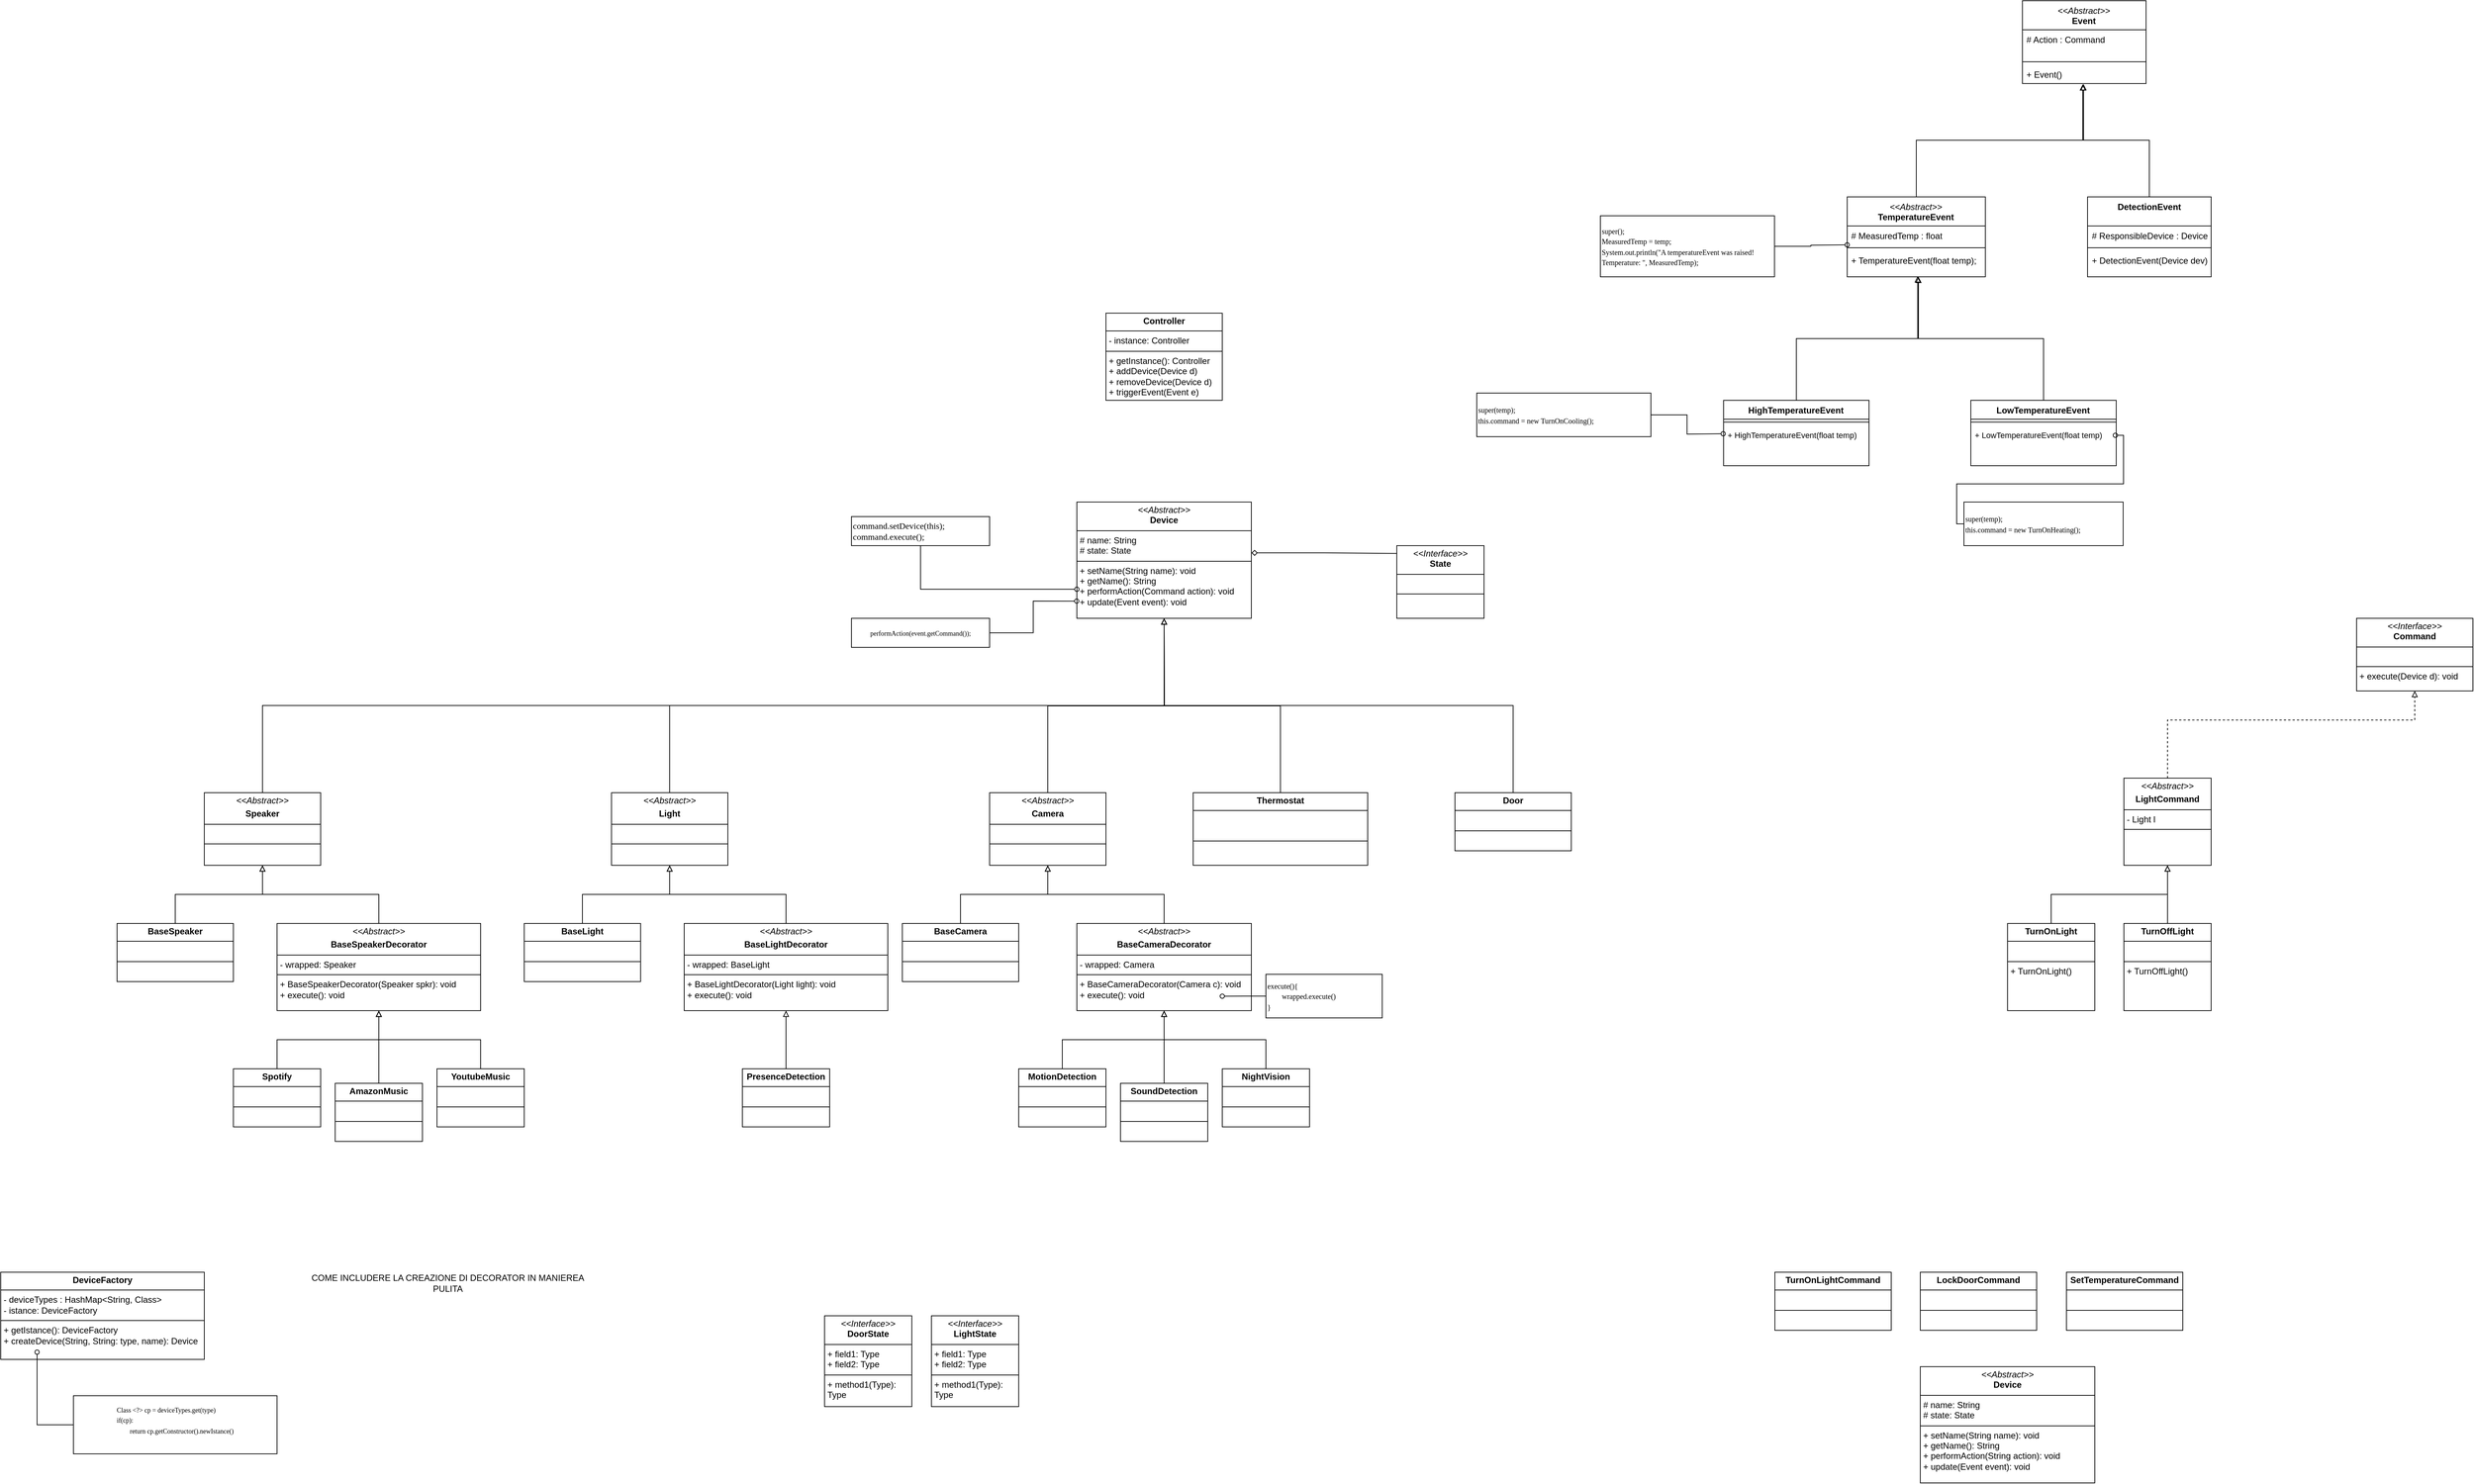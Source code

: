 <mxfile>
    <diagram id="C5RBs43oDa-KdzZeNtuy" name="Page-1">
        <mxGraphModel dx="4426" dy="3061" grid="1" gridSize="10" guides="1" tooltips="1" connect="1" arrows="1" fold="1" page="1" pageScale="1" pageWidth="827" pageHeight="1169" math="0" shadow="0">
            <root>
                <mxCell id="WIyWlLk6GJQsqaUBKTNV-0"/>
                <mxCell id="WIyWlLk6GJQsqaUBKTNV-1" parent="WIyWlLk6GJQsqaUBKTNV-0"/>
                <mxCell id="fhGkuyqT0YkvAs1158Bn-52" style="edgeStyle=orthogonalEdgeStyle;rounded=0;orthogonalLoop=1;jettySize=auto;html=1;exitX=1.001;exitY=0.437;exitDx=0;exitDy=0;exitPerimeter=0;startArrow=diamond;startFill=0;endArrow=none;entryX=0.005;entryY=0.107;entryDx=0;entryDy=0;entryPerimeter=0;" parent="WIyWlLk6GJQsqaUBKTNV-1" source="fhGkuyqT0YkvAs1158Bn-12" target="fhGkuyqT0YkvAs1158Bn-53" edge="1">
                    <mxGeometry relative="1" as="geometry">
                        <mxPoint x="400.842" y="210" as="targetPoint"/>
                        <mxPoint x="200.0" y="210" as="sourcePoint"/>
                    </mxGeometry>
                </mxCell>
                <mxCell id="fhGkuyqT0YkvAs1158Bn-12" value="&lt;p style=&quot;margin:0px;margin-top:4px;text-align:center;&quot;&gt;&lt;i&gt;&amp;lt;&amp;lt;Abstract&amp;gt;&amp;gt;&lt;/i&gt;&lt;br&gt;&lt;b&gt;Device&lt;/b&gt;&lt;/p&gt;&lt;hr size=&quot;1&quot; style=&quot;border-style:solid;&quot;&gt;&lt;p style=&quot;margin:0px;margin-left:4px;&quot;&gt;# name: String&lt;br&gt;&lt;/p&gt;&lt;p style=&quot;margin:0px;margin-left:4px;&quot;&gt;# state: State&lt;/p&gt;&lt;hr size=&quot;1&quot; style=&quot;border-style:solid;&quot;&gt;&lt;p style=&quot;margin:0px;margin-left:4px;&quot;&gt;+ setName(String name): void&lt;/p&gt;&lt;p style=&quot;margin: 0px 0px 0px 4px;&quot;&gt;+ getName(): String&lt;/p&gt;&lt;p style=&quot;margin: 0px 0px 0px 4px;&quot;&gt;+ performAction(Command action): void&lt;/p&gt;&lt;p style=&quot;margin: 0px 0px 0px 4px;&quot;&gt;+ update(Event event): void&amp;nbsp;&lt;/p&gt;&lt;p style=&quot;margin: 0px 0px 0px 4px;&quot;&gt;&lt;br&gt;&lt;/p&gt;" style="verticalAlign=top;align=left;overflow=fill;html=1;whiteSpace=wrap;" parent="WIyWlLk6GJQsqaUBKTNV-1" vertex="1">
                    <mxGeometry x="-40" y="140" width="240" height="160" as="geometry"/>
                </mxCell>
                <mxCell id="fhGkuyqT0YkvAs1158Bn-38" style="edgeStyle=orthogonalEdgeStyle;rounded=0;orthogonalLoop=1;jettySize=auto;html=1;entryX=0.5;entryY=1;entryDx=0;entryDy=0;endArrow=block;endFill=0;exitX=0.5;exitY=0;exitDx=0;exitDy=0;" parent="WIyWlLk6GJQsqaUBKTNV-1" source="7esybGnnyAfgiOwxlot7-30" target="fhGkuyqT0YkvAs1158Bn-12" edge="1">
                    <mxGeometry relative="1" as="geometry">
                        <mxPoint x="-550" y="510" as="sourcePoint"/>
                    </mxGeometry>
                </mxCell>
                <mxCell id="fhGkuyqT0YkvAs1158Bn-39" style="edgeStyle=orthogonalEdgeStyle;rounded=0;orthogonalLoop=1;jettySize=auto;html=1;exitX=0.5;exitY=0;exitDx=0;exitDy=0;endArrow=block;endFill=0;" parent="WIyWlLk6GJQsqaUBKTNV-1" source="fhGkuyqT0YkvAs1158Bn-35" edge="1">
                    <mxGeometry relative="1" as="geometry">
                        <mxPoint x="80" y="300" as="targetPoint"/>
                    </mxGeometry>
                </mxCell>
                <mxCell id="fhGkuyqT0YkvAs1158Bn-35" value="&lt;p style=&quot;margin:0px;margin-top:4px;text-align:center;&quot;&gt;&lt;i&gt;&amp;lt;&amp;lt;Abstract&amp;gt;&amp;gt;&lt;/i&gt;&lt;b&gt;&lt;/b&gt;&lt;/p&gt;&lt;p style=&quot;margin:0px;margin-top:4px;text-align:center;&quot;&gt;&lt;b&gt;Camera&lt;/b&gt;&lt;/p&gt;&lt;hr size=&quot;1&quot; style=&quot;border-style:solid;&quot;&gt;&lt;p style=&quot;margin:0px;margin-left:4px;&quot;&gt;&lt;br&gt;&lt;/p&gt;&lt;hr size=&quot;1&quot; style=&quot;border-style:solid;&quot;&gt;&lt;p style=&quot;margin:0px;margin-left:4px;&quot;&gt;&lt;br&gt;&lt;/p&gt;" style="verticalAlign=top;align=left;overflow=fill;html=1;whiteSpace=wrap;" parent="WIyWlLk6GJQsqaUBKTNV-1" vertex="1">
                    <mxGeometry x="-160" y="540" width="160" height="100" as="geometry"/>
                </mxCell>
                <mxCell id="fhGkuyqT0YkvAs1158Bn-41" style="edgeStyle=orthogonalEdgeStyle;rounded=0;orthogonalLoop=1;jettySize=auto;html=1;exitX=0.5;exitY=0;exitDx=0;exitDy=0;endArrow=block;endFill=0;" parent="WIyWlLk6GJQsqaUBKTNV-1" source="fhGkuyqT0YkvAs1158Bn-36" edge="1">
                    <mxGeometry relative="1" as="geometry">
                        <mxPoint x="80" y="300" as="targetPoint"/>
                    </mxGeometry>
                </mxCell>
                <mxCell id="fhGkuyqT0YkvAs1158Bn-36" value="&lt;p style=&quot;margin:0px;margin-top:4px;text-align:center;&quot;&gt;&lt;b&gt;Thermostat&lt;/b&gt;&lt;/p&gt;&lt;hr size=&quot;1&quot; style=&quot;border-style:solid;&quot;&gt;&lt;p style=&quot;margin:0px;margin-left:4px;&quot;&gt;&lt;br&gt;&lt;/p&gt;&lt;p style=&quot;margin:0px;margin-left:4px;&quot;&gt;&lt;br&gt;&lt;/p&gt;&lt;hr size=&quot;1&quot; style=&quot;border-style:solid;&quot;&gt;&lt;p style=&quot;margin:0px;margin-left:4px;&quot;&gt;&lt;br&gt;&lt;/p&gt;" style="verticalAlign=top;align=left;overflow=fill;html=1;whiteSpace=wrap;" parent="WIyWlLk6GJQsqaUBKTNV-1" vertex="1">
                    <mxGeometry x="120" y="540" width="240" height="100" as="geometry"/>
                </mxCell>
                <mxCell id="fhGkuyqT0YkvAs1158Bn-42" style="edgeStyle=orthogonalEdgeStyle;rounded=0;orthogonalLoop=1;jettySize=auto;html=1;exitX=0.5;exitY=0;exitDx=0;exitDy=0;entryX=0.5;entryY=1;entryDx=0;entryDy=0;endArrow=block;endFill=0;" parent="WIyWlLk6GJQsqaUBKTNV-1" source="fhGkuyqT0YkvAs1158Bn-37" target="fhGkuyqT0YkvAs1158Bn-12" edge="1">
                    <mxGeometry relative="1" as="geometry"/>
                </mxCell>
                <mxCell id="fhGkuyqT0YkvAs1158Bn-37" value="&lt;p style=&quot;margin:0px;margin-top:4px;text-align:center;&quot;&gt;&lt;b&gt;Door&lt;/b&gt;&lt;/p&gt;&lt;hr size=&quot;1&quot; style=&quot;border-style:solid;&quot;&gt;&lt;p style=&quot;margin:0px;margin-left:4px;&quot;&gt;&lt;br&gt;&lt;/p&gt;&lt;hr size=&quot;1&quot; style=&quot;border-style:solid;&quot;&gt;&lt;p style=&quot;margin:0px;margin-left:4px;&quot;&gt;&lt;br&gt;&lt;/p&gt;" style="verticalAlign=top;align=left;overflow=fill;html=1;whiteSpace=wrap;" parent="WIyWlLk6GJQsqaUBKTNV-1" vertex="1">
                    <mxGeometry x="480" y="540" width="160" height="80" as="geometry"/>
                </mxCell>
                <mxCell id="fhGkuyqT0YkvAs1158Bn-49" value="&lt;p style=&quot;margin:0px;margin-top:4px;text-align:center;&quot;&gt;&lt;i&gt;&amp;lt;&amp;lt;Interface&amp;gt;&amp;gt;&lt;/i&gt;&lt;br&gt;&lt;b&gt;LightState&lt;/b&gt;&lt;/p&gt;&lt;hr size=&quot;1&quot; style=&quot;border-style:solid;&quot;&gt;&lt;p style=&quot;margin:0px;margin-left:4px;&quot;&gt;+ field1: Type&lt;br&gt;+ field2: Type&lt;/p&gt;&lt;hr size=&quot;1&quot; style=&quot;border-style:solid;&quot;&gt;&lt;p style=&quot;margin:0px;margin-left:4px;&quot;&gt;+ method1(Type): Type&lt;br&gt;&lt;/p&gt;" style="verticalAlign=top;align=left;overflow=fill;html=1;whiteSpace=wrap;" parent="WIyWlLk6GJQsqaUBKTNV-1" vertex="1">
                    <mxGeometry x="-240" y="1260" width="120" height="125" as="geometry"/>
                </mxCell>
                <mxCell id="fhGkuyqT0YkvAs1158Bn-50" value="&lt;p style=&quot;margin:0px;margin-top:4px;text-align:center;&quot;&gt;&lt;i&gt;&amp;lt;&amp;lt;Interface&amp;gt;&amp;gt;&lt;/i&gt;&lt;br&gt;&lt;b&gt;DoorState&lt;/b&gt;&lt;/p&gt;&lt;hr size=&quot;1&quot; style=&quot;border-style:solid;&quot;&gt;&lt;p style=&quot;margin:0px;margin-left:4px;&quot;&gt;+ field1: Type&lt;br&gt;+ field2: Type&lt;/p&gt;&lt;hr size=&quot;1&quot; style=&quot;border-style:solid;&quot;&gt;&lt;p style=&quot;margin:0px;margin-left:4px;&quot;&gt;+ method1(Type): Type&lt;br&gt;&lt;/p&gt;" style="verticalAlign=top;align=left;overflow=fill;html=1;whiteSpace=wrap;" parent="WIyWlLk6GJQsqaUBKTNV-1" vertex="1">
                    <mxGeometry x="-387" y="1260" width="120" height="125" as="geometry"/>
                </mxCell>
                <mxCell id="fhGkuyqT0YkvAs1158Bn-51" value="&lt;p style=&quot;margin:0px;margin-top:4px;text-align:center;&quot;&gt;&lt;b&gt;DeviceFactory&lt;/b&gt;&lt;/p&gt;&lt;hr size=&quot;1&quot; style=&quot;border-style:solid;&quot;&gt;&lt;p style=&quot;margin:0px;margin-left:4px;&quot;&gt;- deviceTypes : HashMap&amp;lt;String, Class&amp;gt;&lt;br&gt;&lt;/p&gt;&lt;p style=&quot;margin:0px;margin-left:4px;&quot;&gt;- istance: DeviceFactory&lt;/p&gt;&lt;hr size=&quot;1&quot; style=&quot;border-style:solid;&quot;&gt;&lt;p style=&quot;margin:0px;margin-left:4px;&quot;&gt;&lt;span style=&quot;background-color: transparent; color: light-dark(rgb(0, 0, 0), rgb(255, 255, 255));&quot;&gt;+ getIstance(): DeviceFactory&lt;/span&gt;&lt;/p&gt;&lt;p style=&quot;margin:0px;margin-left:4px;&quot;&gt;&lt;span style=&quot;background-color: transparent; color: light-dark(rgb(0, 0, 0), rgb(255, 255, 255));&quot;&gt;+ createDevice(String, String: type, name): Device&lt;/span&gt;&lt;/p&gt;" style="verticalAlign=top;align=left;overflow=fill;html=1;whiteSpace=wrap;" parent="WIyWlLk6GJQsqaUBKTNV-1" vertex="1">
                    <mxGeometry x="-1520" y="1200" width="280" height="120" as="geometry"/>
                </mxCell>
                <mxCell id="fhGkuyqT0YkvAs1158Bn-53" value="&lt;p style=&quot;margin:0px;margin-top:4px;text-align:center;&quot;&gt;&lt;i&gt;&amp;lt;&amp;lt;Interface&amp;gt;&amp;gt;&lt;/i&gt;&lt;br&gt;&lt;b&gt;State&lt;/b&gt;&lt;/p&gt;&lt;hr size=&quot;1&quot; style=&quot;border-style:solid;&quot;&gt;&lt;p style=&quot;margin:0px;margin-left:4px;&quot;&gt;&amp;nbsp;&lt;/p&gt;&lt;hr size=&quot;1&quot; style=&quot;border-style:solid;&quot;&gt;&lt;p style=&quot;margin:0px;margin-left:4px;&quot;&gt;&amp;nbsp;&lt;/p&gt;" style="verticalAlign=top;align=left;overflow=fill;html=1;whiteSpace=wrap;" parent="WIyWlLk6GJQsqaUBKTNV-1" vertex="1">
                    <mxGeometry x="400" y="200" width="120" height="100" as="geometry"/>
                </mxCell>
                <mxCell id="fhGkuyqT0YkvAs1158Bn-66" style="edgeStyle=orthogonalEdgeStyle;rounded=0;orthogonalLoop=1;jettySize=auto;html=1;exitX=0;exitY=0.25;exitDx=0;exitDy=0;endArrow=oval;endFill=0;" parent="WIyWlLk6GJQsqaUBKTNV-1" source="fhGkuyqT0YkvAs1158Bn-64" edge="1">
                    <mxGeometry relative="1" as="geometry">
                        <mxPoint x="-1470" y="1310" as="targetPoint"/>
                        <Array as="points">
                            <mxPoint x="-1390" y="1410"/>
                            <mxPoint x="-1470" y="1410"/>
                        </Array>
                    </mxGeometry>
                </mxCell>
                <mxCell id="fhGkuyqT0YkvAs1158Bn-64" value="&lt;div style=&quot;text-align: left;&quot;&gt;&lt;span style=&quot;background-color: transparent; color: light-dark(rgb(0, 0, 0), rgb(255, 255, 255));&quot;&gt;&lt;font style=&quot;font-size: 9px;&quot; face=&quot;Lucida Console&quot;&gt;Class &amp;lt;?&amp;gt; cp = deviceTypes.get(type)&lt;/font&gt;&lt;/span&gt;&lt;/div&gt;&lt;div style=&quot;text-align: left;&quot;&gt;&lt;font style=&quot;font-size: 9px;&quot; face=&quot;Lucida Console&quot;&gt;if(cp):&lt;/font&gt;&lt;/div&gt;&lt;div style=&quot;text-align: left;&quot;&gt;&lt;font style=&quot;font-size: 9px;&quot; face=&quot;Lucida Console&quot;&gt;&lt;span style=&quot;white-space: pre;&quot;&gt;&#x9;&lt;/span&gt;return cp.getConstructor().newIstance()&lt;br&gt;&lt;/font&gt;&lt;/div&gt;&lt;div style=&quot;text-align: left;&quot;&gt;&lt;span style=&quot;white-space: pre;&quot;&gt;&lt;font style=&quot;font-size: 9px;&quot; face=&quot;Lucida Console&quot;&gt;&#x9;&lt;/font&gt;&lt;/span&gt;&lt;br&gt;&lt;/div&gt;" style="html=1;whiteSpace=wrap;" parent="WIyWlLk6GJQsqaUBKTNV-1" vertex="1">
                    <mxGeometry x="-1420" y="1370" width="280" height="80" as="geometry"/>
                </mxCell>
                <mxCell id="Q0j4ln74QYh1Jb9x4zF9-0" value="&lt;p style=&quot;margin:0px;margin-top:4px;text-align:center;&quot;&gt;&lt;i&gt;&amp;lt;&amp;lt;Interface&amp;gt;&amp;gt;&lt;/i&gt;&lt;br&gt;&lt;b&gt;Command&lt;/b&gt;&lt;/p&gt;&lt;hr size=&quot;1&quot; style=&quot;border-style:solid;&quot;&gt;&lt;p style=&quot;margin:0px;margin-left:4px;&quot;&gt;&amp;nbsp;&lt;br&gt;&lt;/p&gt;&lt;hr size=&quot;1&quot; style=&quot;border-style:solid;&quot;&gt;&lt;p style=&quot;margin:0px;margin-left:4px;&quot;&gt;+ execute(Device d): void&lt;br&gt;&lt;/p&gt;" style="verticalAlign=top;align=left;overflow=fill;html=1;whiteSpace=wrap;" parent="WIyWlLk6GJQsqaUBKTNV-1" vertex="1">
                    <mxGeometry x="1720" y="300" width="160" height="100" as="geometry"/>
                </mxCell>
                <mxCell id="Q0j4ln74QYh1Jb9x4zF9-1" value="&lt;p style=&quot;margin:0px;margin-top:4px;text-align:center;&quot;&gt;&lt;b&gt;TurnOnLightCommand&lt;/b&gt;&lt;/p&gt;&lt;hr size=&quot;1&quot; style=&quot;border-style:solid;&quot;&gt;&lt;p style=&quot;margin:0px;margin-left:4px;&quot;&gt;&amp;nbsp;&lt;br&gt;&lt;/p&gt;&lt;hr size=&quot;1&quot; style=&quot;border-style:solid;&quot;&gt;&lt;p style=&quot;margin:0px;margin-left:4px;&quot;&gt;&lt;br&gt;&lt;/p&gt;" style="verticalAlign=top;align=left;overflow=fill;html=1;whiteSpace=wrap;" parent="WIyWlLk6GJQsqaUBKTNV-1" vertex="1">
                    <mxGeometry x="920" y="1200" width="160" height="80" as="geometry"/>
                </mxCell>
                <mxCell id="Q0j4ln74QYh1Jb9x4zF9-2" value="&lt;p style=&quot;margin:0px;margin-top:4px;text-align:center;&quot;&gt;&lt;b&gt;LockDoorCommand&lt;/b&gt;&lt;/p&gt;&lt;hr size=&quot;1&quot; style=&quot;border-style:solid;&quot;&gt;&lt;p style=&quot;margin:0px;margin-left:4px;&quot;&gt;&amp;nbsp;&lt;br&gt;&lt;/p&gt;&lt;hr size=&quot;1&quot; style=&quot;border-style:solid;&quot;&gt;&lt;p style=&quot;margin:0px;margin-left:4px;&quot;&gt;&lt;br&gt;&lt;/p&gt;" style="verticalAlign=top;align=left;overflow=fill;html=1;whiteSpace=wrap;" parent="WIyWlLk6GJQsqaUBKTNV-1" vertex="1">
                    <mxGeometry x="1120" y="1200" width="160" height="80" as="geometry"/>
                </mxCell>
                <mxCell id="Q0j4ln74QYh1Jb9x4zF9-3" value="&lt;p style=&quot;margin:0px;margin-top:4px;text-align:center;&quot;&gt;&lt;b&gt;SetTemperatureCommand&lt;/b&gt;&lt;/p&gt;&lt;hr size=&quot;1&quot; style=&quot;border-style:solid;&quot;&gt;&lt;p style=&quot;margin:0px;margin-left:4px;&quot;&gt;&amp;nbsp;&lt;br&gt;&lt;/p&gt;&lt;hr size=&quot;1&quot; style=&quot;border-style:solid;&quot;&gt;&lt;p style=&quot;margin:0px;margin-left:4px;&quot;&gt;&lt;br&gt;&lt;/p&gt;" style="verticalAlign=top;align=left;overflow=fill;html=1;whiteSpace=wrap;" parent="WIyWlLk6GJQsqaUBKTNV-1" vertex="1">
                    <mxGeometry x="1321" y="1200" width="160" height="80" as="geometry"/>
                </mxCell>
                <mxCell id="7esybGnnyAfgiOwxlot7-0" value="&lt;p style=&quot;margin:0px;margin-top:4px;text-align:center;&quot;&gt;&lt;i&gt;&amp;lt;&amp;lt;Abstract&amp;gt;&amp;gt;&lt;/i&gt;&lt;br&gt;&lt;b&gt;Device&lt;/b&gt;&lt;/p&gt;&lt;hr size=&quot;1&quot; style=&quot;border-style:solid;&quot;&gt;&lt;p style=&quot;margin:0px;margin-left:4px;&quot;&gt;# name: String&lt;br&gt;&lt;/p&gt;&lt;p style=&quot;margin:0px;margin-left:4px;&quot;&gt;# state: State&lt;/p&gt;&lt;hr size=&quot;1&quot; style=&quot;border-style:solid;&quot;&gt;&lt;p style=&quot;margin:0px;margin-left:4px;&quot;&gt;+ setName(String name): void&lt;/p&gt;&lt;p style=&quot;margin: 0px 0px 0px 4px;&quot;&gt;+ getName(): String&lt;/p&gt;&lt;p style=&quot;margin: 0px 0px 0px 4px;&quot;&gt;+ performAction(String action): void&lt;/p&gt;&lt;p style=&quot;margin: 0px 0px 0px 4px;&quot;&gt;+ update(Event event): void&amp;nbsp;&lt;/p&gt;&lt;p style=&quot;margin: 0px 0px 0px 4px;&quot;&gt;&lt;br&gt;&lt;/p&gt;" style="verticalAlign=top;align=left;overflow=fill;html=1;whiteSpace=wrap;" parent="WIyWlLk6GJQsqaUBKTNV-1" vertex="1">
                    <mxGeometry x="1120" y="1330" width="240" height="160" as="geometry"/>
                </mxCell>
                <mxCell id="7esybGnnyAfgiOwxlot7-2" style="edgeStyle=orthogonalEdgeStyle;rounded=0;orthogonalLoop=1;jettySize=auto;html=1;entryX=0.5;entryY=1;entryDx=0;entryDy=0;endArrow=block;endFill=0;" parent="WIyWlLk6GJQsqaUBKTNV-1" source="7esybGnnyAfgiOwxlot7-1" target="fhGkuyqT0YkvAs1158Bn-35" edge="1">
                    <mxGeometry relative="1" as="geometry"/>
                </mxCell>
                <mxCell id="7esybGnnyAfgiOwxlot7-1" value="&lt;p style=&quot;margin:0px;margin-top:4px;text-align:center;&quot;&gt;&lt;b style=&quot;background-color: transparent; color: light-dark(rgb(0, 0, 0), rgb(255, 255, 255));&quot;&gt;BaseCamera&lt;/b&gt;&lt;/p&gt;&lt;hr size=&quot;1&quot; style=&quot;border-style:solid;&quot;&gt;&lt;p style=&quot;margin:0px;margin-left:4px;&quot;&gt;&lt;br&gt;&lt;/p&gt;&lt;hr size=&quot;1&quot; style=&quot;border-style:solid;&quot;&gt;&lt;p style=&quot;margin:0px;margin-left:4px;&quot;&gt;&lt;br&gt;&lt;/p&gt;" style="verticalAlign=top;align=left;overflow=fill;html=1;whiteSpace=wrap;" parent="WIyWlLk6GJQsqaUBKTNV-1" vertex="1">
                    <mxGeometry x="-280" y="720" width="160" height="80" as="geometry"/>
                </mxCell>
                <mxCell id="7esybGnnyAfgiOwxlot7-5" style="edgeStyle=orthogonalEdgeStyle;rounded=0;orthogonalLoop=1;jettySize=auto;html=1;exitX=0.5;exitY=0;exitDx=0;exitDy=0;entryX=0.5;entryY=1;entryDx=0;entryDy=0;endArrow=block;endFill=0;" parent="WIyWlLk6GJQsqaUBKTNV-1" source="7esybGnnyAfgiOwxlot7-4" target="fhGkuyqT0YkvAs1158Bn-35" edge="1">
                    <mxGeometry relative="1" as="geometry"/>
                </mxCell>
                <mxCell id="7esybGnnyAfgiOwxlot7-4" value="&lt;p style=&quot;margin: 4px 0px 0px; text-align: center;&quot;&gt;&lt;i&gt;&amp;lt;&amp;lt;Abstract&amp;gt;&amp;gt;&lt;/i&gt;&lt;b&gt;&lt;/b&gt;&lt;/p&gt;&lt;p style=&quot;margin: 4px 0px 0px; text-align: center;&quot;&gt;&lt;b&gt;BaseCameraDecorator&lt;/b&gt;&lt;/p&gt;&lt;hr size=&quot;1&quot; style=&quot;border-style:solid;&quot;&gt;&lt;p style=&quot;margin:0px;margin-left:4px;&quot;&gt;- wrapped: Camera&lt;/p&gt;&lt;hr size=&quot;1&quot; style=&quot;border-style:solid;&quot;&gt;&lt;p style=&quot;margin:0px;margin-left:4px;&quot;&gt;+ BaseCameraDecorator(Camera c): void&lt;/p&gt;&lt;p style=&quot;margin:0px;margin-left:4px;&quot;&gt;+ execute(): void&amp;nbsp;&lt;/p&gt;" style="verticalAlign=top;align=left;overflow=fill;html=1;whiteSpace=wrap;" parent="WIyWlLk6GJQsqaUBKTNV-1" vertex="1">
                    <mxGeometry x="-40" y="720" width="240" height="120" as="geometry"/>
                </mxCell>
                <mxCell id="7esybGnnyAfgiOwxlot7-8" style="edgeStyle=orthogonalEdgeStyle;rounded=0;orthogonalLoop=1;jettySize=auto;html=1;exitX=0;exitY=0.5;exitDx=0;exitDy=0;endArrow=oval;endFill=0;" parent="WIyWlLk6GJQsqaUBKTNV-1" source="7esybGnnyAfgiOwxlot7-7" edge="1">
                    <mxGeometry relative="1" as="geometry">
                        <mxPoint x="160" y="820.103" as="targetPoint"/>
                    </mxGeometry>
                </mxCell>
                <mxCell id="7esybGnnyAfgiOwxlot7-7" value="&lt;div style=&quot;&quot;&gt;&lt;font size=&quot;1&quot; face=&quot;Lucida Console&quot;&gt;execute(){&lt;/font&gt;&lt;/div&gt;&lt;div style=&quot;&quot;&gt;&lt;font size=&quot;1&quot; face=&quot;Lucida Console&quot;&gt;&lt;span style=&quot;white-space: pre;&quot;&gt;&#x9;&lt;/span&gt;wrapped.execute()&lt;br&gt;&lt;/font&gt;&lt;/div&gt;&lt;div style=&quot;&quot;&gt;&lt;font size=&quot;1&quot; face=&quot;Lucida Console&quot;&gt;}&lt;/font&gt;&lt;/div&gt;" style="html=1;whiteSpace=wrap;align=left;" parent="WIyWlLk6GJQsqaUBKTNV-1" vertex="1">
                    <mxGeometry x="220" y="790" width="160" height="60" as="geometry"/>
                </mxCell>
                <mxCell id="7esybGnnyAfgiOwxlot7-10" style="edgeStyle=orthogonalEdgeStyle;rounded=0;orthogonalLoop=1;jettySize=auto;html=1;exitX=0.5;exitY=0;exitDx=0;exitDy=0;entryX=0.5;entryY=1;entryDx=0;entryDy=0;endArrow=block;endFill=0;" parent="WIyWlLk6GJQsqaUBKTNV-1" source="7esybGnnyAfgiOwxlot7-9" target="7esybGnnyAfgiOwxlot7-4" edge="1">
                    <mxGeometry relative="1" as="geometry"/>
                </mxCell>
                <mxCell id="7esybGnnyAfgiOwxlot7-9" value="&lt;p style=&quot;margin:0px;margin-top:4px;text-align:center;&quot;&gt;&lt;b style=&quot;background-color: transparent; color: light-dark(rgb(0, 0, 0), rgb(255, 255, 255));&quot;&gt;MotionDetection&lt;/b&gt;&lt;/p&gt;&lt;hr size=&quot;1&quot; style=&quot;border-style:solid;&quot;&gt;&lt;p style=&quot;margin:0px;margin-left:4px;&quot;&gt;&lt;br&gt;&lt;/p&gt;&lt;hr size=&quot;1&quot; style=&quot;border-style:solid;&quot;&gt;&lt;p style=&quot;margin:0px;margin-left:4px;&quot;&gt;&lt;br&gt;&lt;/p&gt;" style="verticalAlign=top;align=left;overflow=fill;html=1;whiteSpace=wrap;" parent="WIyWlLk6GJQsqaUBKTNV-1" vertex="1">
                    <mxGeometry x="-120" y="920" width="120" height="80" as="geometry"/>
                </mxCell>
                <mxCell id="7esybGnnyAfgiOwxlot7-12" style="edgeStyle=orthogonalEdgeStyle;rounded=0;orthogonalLoop=1;jettySize=auto;html=1;exitX=0.5;exitY=0;exitDx=0;exitDy=0;entryX=0.5;entryY=1;entryDx=0;entryDy=0;endArrow=block;endFill=0;" parent="WIyWlLk6GJQsqaUBKTNV-1" source="7esybGnnyAfgiOwxlot7-11" target="7esybGnnyAfgiOwxlot7-4" edge="1">
                    <mxGeometry relative="1" as="geometry"/>
                </mxCell>
                <mxCell id="7esybGnnyAfgiOwxlot7-11" value="&lt;p style=&quot;margin:0px;margin-top:4px;text-align:center;&quot;&gt;&lt;b style=&quot;background-color: transparent; color: light-dark(rgb(0, 0, 0), rgb(255, 255, 255));&quot;&gt;SoundDetection&lt;/b&gt;&lt;/p&gt;&lt;hr size=&quot;1&quot; style=&quot;border-style:solid;&quot;&gt;&lt;p style=&quot;margin:0px;margin-left:4px;&quot;&gt;&lt;br&gt;&lt;/p&gt;&lt;hr size=&quot;1&quot; style=&quot;border-style:solid;&quot;&gt;&lt;p style=&quot;margin:0px;margin-left:4px;&quot;&gt;&lt;br&gt;&lt;/p&gt;" style="verticalAlign=top;align=left;overflow=fill;html=1;whiteSpace=wrap;" parent="WIyWlLk6GJQsqaUBKTNV-1" vertex="1">
                    <mxGeometry x="20" y="940" width="120" height="80" as="geometry"/>
                </mxCell>
                <mxCell id="7esybGnnyAfgiOwxlot7-14" style="edgeStyle=orthogonalEdgeStyle;rounded=0;orthogonalLoop=1;jettySize=auto;html=1;exitX=0.5;exitY=0;exitDx=0;exitDy=0;entryX=0.5;entryY=1;entryDx=0;entryDy=0;endArrow=block;endFill=0;" parent="WIyWlLk6GJQsqaUBKTNV-1" source="7esybGnnyAfgiOwxlot7-13" target="7esybGnnyAfgiOwxlot7-4" edge="1">
                    <mxGeometry relative="1" as="geometry"/>
                </mxCell>
                <mxCell id="7esybGnnyAfgiOwxlot7-13" value="&lt;p style=&quot;margin:0px;margin-top:4px;text-align:center;&quot;&gt;&lt;b&gt;NightVision&lt;/b&gt;&lt;/p&gt;&lt;hr size=&quot;1&quot; style=&quot;border-style:solid;&quot;&gt;&lt;p style=&quot;margin:0px;margin-left:4px;&quot;&gt;&lt;br&gt;&lt;/p&gt;&lt;hr size=&quot;1&quot; style=&quot;border-style:solid;&quot;&gt;&lt;p style=&quot;margin:0px;margin-left:4px;&quot;&gt;&lt;br&gt;&lt;/p&gt;" style="verticalAlign=top;align=left;overflow=fill;html=1;whiteSpace=wrap;" parent="WIyWlLk6GJQsqaUBKTNV-1" vertex="1">
                    <mxGeometry x="160" y="920" width="120" height="80" as="geometry"/>
                </mxCell>
                <mxCell id="7esybGnnyAfgiOwxlot7-29" style="edgeStyle=orthogonalEdgeStyle;rounded=0;orthogonalLoop=1;jettySize=auto;html=1;exitX=0.5;exitY=0;exitDx=0;exitDy=0;entryX=0.5;entryY=1;entryDx=0;entryDy=0;endArrow=block;endFill=0;" parent="WIyWlLk6GJQsqaUBKTNV-1" source="7esybGnnyAfgiOwxlot7-16" target="fhGkuyqT0YkvAs1158Bn-12" edge="1">
                    <mxGeometry relative="1" as="geometry"/>
                </mxCell>
                <mxCell id="7esybGnnyAfgiOwxlot7-16" value="&lt;p style=&quot;margin:0px;margin-top:4px;text-align:center;&quot;&gt;&lt;i&gt;&amp;lt;&amp;lt;Abstract&amp;gt;&amp;gt;&lt;/i&gt;&lt;b&gt;&lt;/b&gt;&lt;/p&gt;&lt;p style=&quot;margin:0px;margin-top:4px;text-align:center;&quot;&gt;&lt;b&gt;Speaker&lt;/b&gt;&lt;/p&gt;&lt;hr size=&quot;1&quot; style=&quot;border-style:solid;&quot;&gt;&lt;p style=&quot;margin:0px;margin-left:4px;&quot;&gt;&lt;br&gt;&lt;/p&gt;&lt;hr size=&quot;1&quot; style=&quot;border-style:solid;&quot;&gt;&lt;p style=&quot;margin:0px;margin-left:4px;&quot;&gt;&lt;br&gt;&lt;/p&gt;" style="verticalAlign=top;align=left;overflow=fill;html=1;whiteSpace=wrap;" parent="WIyWlLk6GJQsqaUBKTNV-1" vertex="1">
                    <mxGeometry x="-1240" y="540" width="160" height="100" as="geometry"/>
                </mxCell>
                <mxCell id="7esybGnnyAfgiOwxlot7-17" style="edgeStyle=orthogonalEdgeStyle;rounded=0;orthogonalLoop=1;jettySize=auto;html=1;entryX=0.5;entryY=1;entryDx=0;entryDy=0;endArrow=block;endFill=0;" parent="WIyWlLk6GJQsqaUBKTNV-1" source="7esybGnnyAfgiOwxlot7-18" target="7esybGnnyAfgiOwxlot7-16" edge="1">
                    <mxGeometry relative="1" as="geometry"/>
                </mxCell>
                <mxCell id="7esybGnnyAfgiOwxlot7-18" value="&lt;p style=&quot;margin:0px;margin-top:4px;text-align:center;&quot;&gt;&lt;b style=&quot;background-color: transparent; color: light-dark(rgb(0, 0, 0), rgb(255, 255, 255));&quot;&gt;BaseSpeaker&lt;/b&gt;&lt;/p&gt;&lt;hr size=&quot;1&quot; style=&quot;border-style:solid;&quot;&gt;&lt;p style=&quot;margin:0px;margin-left:4px;&quot;&gt;&lt;br&gt;&lt;/p&gt;&lt;hr size=&quot;1&quot; style=&quot;border-style:solid;&quot;&gt;&lt;p style=&quot;margin:0px;margin-left:4px;&quot;&gt;&lt;br&gt;&lt;/p&gt;" style="verticalAlign=top;align=left;overflow=fill;html=1;whiteSpace=wrap;" parent="WIyWlLk6GJQsqaUBKTNV-1" vertex="1">
                    <mxGeometry x="-1360" y="720" width="160" height="80" as="geometry"/>
                </mxCell>
                <mxCell id="7esybGnnyAfgiOwxlot7-19" style="edgeStyle=orthogonalEdgeStyle;rounded=0;orthogonalLoop=1;jettySize=auto;html=1;exitX=0.5;exitY=0;exitDx=0;exitDy=0;entryX=0.5;entryY=1;entryDx=0;entryDy=0;endArrow=block;endFill=0;" parent="WIyWlLk6GJQsqaUBKTNV-1" source="7esybGnnyAfgiOwxlot7-20" target="7esybGnnyAfgiOwxlot7-16" edge="1">
                    <mxGeometry relative="1" as="geometry"/>
                </mxCell>
                <mxCell id="7esybGnnyAfgiOwxlot7-20" value="&lt;p style=&quot;margin: 4px 0px 0px; text-align: center;&quot;&gt;&lt;i&gt;&amp;lt;&amp;lt;Abstract&amp;gt;&amp;gt;&lt;/i&gt;&lt;b&gt;&lt;/b&gt;&lt;/p&gt;&lt;p style=&quot;margin: 4px 0px 0px; text-align: center;&quot;&gt;&lt;b&gt;BaseSpeakerDecorator&lt;/b&gt;&lt;/p&gt;&lt;hr size=&quot;1&quot; style=&quot;border-style:solid;&quot;&gt;&lt;p style=&quot;margin:0px;margin-left:4px;&quot;&gt;- wrapped: Speaker&lt;/p&gt;&lt;hr size=&quot;1&quot; style=&quot;border-style:solid;&quot;&gt;&lt;p style=&quot;margin:0px;margin-left:4px;&quot;&gt;+ BaseSpeakerDecorator(Speaker spkr): void&lt;/p&gt;&lt;p style=&quot;margin:0px;margin-left:4px;&quot;&gt;+ execute(): void&amp;nbsp;&lt;/p&gt;" style="verticalAlign=top;align=left;overflow=fill;html=1;whiteSpace=wrap;" parent="WIyWlLk6GJQsqaUBKTNV-1" vertex="1">
                    <mxGeometry x="-1140" y="720" width="280" height="120" as="geometry"/>
                </mxCell>
                <mxCell id="7esybGnnyAfgiOwxlot7-23" style="edgeStyle=orthogonalEdgeStyle;rounded=0;orthogonalLoop=1;jettySize=auto;html=1;exitX=0.5;exitY=0;exitDx=0;exitDy=0;entryX=0.5;entryY=1;entryDx=0;entryDy=0;endArrow=block;endFill=0;" parent="WIyWlLk6GJQsqaUBKTNV-1" source="7esybGnnyAfgiOwxlot7-24" target="7esybGnnyAfgiOwxlot7-20" edge="1">
                    <mxGeometry relative="1" as="geometry"/>
                </mxCell>
                <mxCell id="7esybGnnyAfgiOwxlot7-24" value="&lt;p style=&quot;margin:0px;margin-top:4px;text-align:center;&quot;&gt;&lt;b style=&quot;background-color: transparent; color: light-dark(rgb(0, 0, 0), rgb(255, 255, 255));&quot;&gt;Spotify&lt;/b&gt;&lt;/p&gt;&lt;hr size=&quot;1&quot; style=&quot;border-style:solid;&quot;&gt;&lt;p style=&quot;margin:0px;margin-left:4px;&quot;&gt;&lt;br&gt;&lt;/p&gt;&lt;hr size=&quot;1&quot; style=&quot;border-style:solid;&quot;&gt;&lt;p style=&quot;margin:0px;margin-left:4px;&quot;&gt;&lt;br&gt;&lt;/p&gt;" style="verticalAlign=top;align=left;overflow=fill;html=1;whiteSpace=wrap;" parent="WIyWlLk6GJQsqaUBKTNV-1" vertex="1">
                    <mxGeometry x="-1200" y="920" width="120" height="80" as="geometry"/>
                </mxCell>
                <mxCell id="7esybGnnyAfgiOwxlot7-25" style="edgeStyle=orthogonalEdgeStyle;rounded=0;orthogonalLoop=1;jettySize=auto;html=1;exitX=0.5;exitY=0;exitDx=0;exitDy=0;entryX=0.5;entryY=1;entryDx=0;entryDy=0;endArrow=block;endFill=0;" parent="WIyWlLk6GJQsqaUBKTNV-1" source="7esybGnnyAfgiOwxlot7-26" target="7esybGnnyAfgiOwxlot7-20" edge="1">
                    <mxGeometry relative="1" as="geometry"/>
                </mxCell>
                <mxCell id="7esybGnnyAfgiOwxlot7-26" value="&lt;p style=&quot;margin:0px;margin-top:4px;text-align:center;&quot;&gt;&lt;b&gt;AmazonMusic&lt;/b&gt;&lt;/p&gt;&lt;hr size=&quot;1&quot; style=&quot;border-style:solid;&quot;&gt;&lt;p style=&quot;margin:0px;margin-left:4px;&quot;&gt;&lt;br&gt;&lt;/p&gt;&lt;hr size=&quot;1&quot; style=&quot;border-style:solid;&quot;&gt;&lt;p style=&quot;margin:0px;margin-left:4px;&quot;&gt;&lt;br&gt;&lt;/p&gt;" style="verticalAlign=top;align=left;overflow=fill;html=1;whiteSpace=wrap;" parent="WIyWlLk6GJQsqaUBKTNV-1" vertex="1">
                    <mxGeometry x="-1060" y="940" width="120" height="80" as="geometry"/>
                </mxCell>
                <mxCell id="7esybGnnyAfgiOwxlot7-27" style="edgeStyle=orthogonalEdgeStyle;rounded=0;orthogonalLoop=1;jettySize=auto;html=1;exitX=0.5;exitY=0;exitDx=0;exitDy=0;entryX=0.5;entryY=1;entryDx=0;entryDy=0;endArrow=block;endFill=0;" parent="WIyWlLk6GJQsqaUBKTNV-1" source="7esybGnnyAfgiOwxlot7-28" target="7esybGnnyAfgiOwxlot7-20" edge="1">
                    <mxGeometry relative="1" as="geometry"/>
                </mxCell>
                <mxCell id="7esybGnnyAfgiOwxlot7-28" value="&lt;p style=&quot;margin:0px;margin-top:4px;text-align:center;&quot;&gt;&lt;b&gt;YoutubeMusic&lt;/b&gt;&lt;/p&gt;&lt;hr size=&quot;1&quot; style=&quot;border-style:solid;&quot;&gt;&lt;p style=&quot;margin:0px;margin-left:4px;&quot;&gt;&lt;br&gt;&lt;/p&gt;&lt;hr size=&quot;1&quot; style=&quot;border-style:solid;&quot;&gt;&lt;p style=&quot;margin:0px;margin-left:4px;&quot;&gt;&lt;br&gt;&lt;/p&gt;" style="verticalAlign=top;align=left;overflow=fill;html=1;whiteSpace=wrap;" parent="WIyWlLk6GJQsqaUBKTNV-1" vertex="1">
                    <mxGeometry x="-920" y="920" width="120" height="80" as="geometry"/>
                </mxCell>
                <mxCell id="7esybGnnyAfgiOwxlot7-30" value="&lt;p style=&quot;margin:0px;margin-top:4px;text-align:center;&quot;&gt;&lt;i&gt;&amp;lt;&amp;lt;Abstract&amp;gt;&amp;gt;&lt;/i&gt;&lt;b&gt;&lt;/b&gt;&lt;/p&gt;&lt;p style=&quot;margin:0px;margin-top:4px;text-align:center;&quot;&gt;&lt;b&gt;Light&lt;/b&gt;&lt;/p&gt;&lt;hr size=&quot;1&quot; style=&quot;border-style:solid;&quot;&gt;&lt;p style=&quot;margin:0px;margin-left:4px;&quot;&gt;&lt;br&gt;&lt;/p&gt;&lt;hr size=&quot;1&quot; style=&quot;border-style:solid;&quot;&gt;&lt;p style=&quot;margin:0px;margin-left:4px;&quot;&gt;&lt;br&gt;&lt;/p&gt;" style="verticalAlign=top;align=left;overflow=fill;html=1;whiteSpace=wrap;" parent="WIyWlLk6GJQsqaUBKTNV-1" vertex="1">
                    <mxGeometry x="-680" y="540" width="160" height="100" as="geometry"/>
                </mxCell>
                <mxCell id="7esybGnnyAfgiOwxlot7-31" style="edgeStyle=orthogonalEdgeStyle;rounded=0;orthogonalLoop=1;jettySize=auto;html=1;entryX=0.5;entryY=1;entryDx=0;entryDy=0;endArrow=block;endFill=0;" parent="WIyWlLk6GJQsqaUBKTNV-1" source="7esybGnnyAfgiOwxlot7-32" target="7esybGnnyAfgiOwxlot7-30" edge="1">
                    <mxGeometry relative="1" as="geometry"/>
                </mxCell>
                <mxCell id="7esybGnnyAfgiOwxlot7-32" value="&lt;p style=&quot;margin:0px;margin-top:4px;text-align:center;&quot;&gt;&lt;b style=&quot;background-color: transparent; color: light-dark(rgb(0, 0, 0), rgb(255, 255, 255));&quot;&gt;BaseLight&lt;/b&gt;&lt;/p&gt;&lt;hr size=&quot;1&quot; style=&quot;border-style:solid;&quot;&gt;&lt;p style=&quot;margin:0px;margin-left:4px;&quot;&gt;&lt;br&gt;&lt;/p&gt;&lt;hr size=&quot;1&quot; style=&quot;border-style:solid;&quot;&gt;&lt;p style=&quot;margin:0px;margin-left:4px;&quot;&gt;&lt;br&gt;&lt;/p&gt;" style="verticalAlign=top;align=left;overflow=fill;html=1;whiteSpace=wrap;" parent="WIyWlLk6GJQsqaUBKTNV-1" vertex="1">
                    <mxGeometry x="-800" y="720" width="160" height="80" as="geometry"/>
                </mxCell>
                <mxCell id="7esybGnnyAfgiOwxlot7-33" style="edgeStyle=orthogonalEdgeStyle;rounded=0;orthogonalLoop=1;jettySize=auto;html=1;exitX=0.5;exitY=0;exitDx=0;exitDy=0;entryX=0.5;entryY=1;entryDx=0;entryDy=0;endArrow=block;endFill=0;" parent="WIyWlLk6GJQsqaUBKTNV-1" source="7esybGnnyAfgiOwxlot7-34" target="7esybGnnyAfgiOwxlot7-30" edge="1">
                    <mxGeometry relative="1" as="geometry"/>
                </mxCell>
                <mxCell id="7esybGnnyAfgiOwxlot7-34" value="&lt;p style=&quot;margin: 4px 0px 0px; text-align: center;&quot;&gt;&lt;i&gt;&amp;lt;&amp;lt;Abstract&amp;gt;&amp;gt;&lt;/i&gt;&lt;b&gt;&lt;/b&gt;&lt;/p&gt;&lt;p style=&quot;margin: 4px 0px 0px; text-align: center;&quot;&gt;&lt;b&gt;BaseLightDecorator&lt;/b&gt;&lt;/p&gt;&lt;hr size=&quot;1&quot; style=&quot;border-style:solid;&quot;&gt;&lt;p style=&quot;margin:0px;margin-left:4px;&quot;&gt;- wrapped: BaseLight&lt;/p&gt;&lt;hr size=&quot;1&quot; style=&quot;border-style:solid;&quot;&gt;&lt;p style=&quot;margin:0px;margin-left:4px;&quot;&gt;+&amp;nbsp;&lt;span style=&quot;text-align: center;&quot;&gt;BaseLightDecorator&lt;/span&gt;(Light light): void&lt;/p&gt;&lt;p style=&quot;margin:0px;margin-left:4px;&quot;&gt;+ execute(): void&amp;nbsp;&lt;/p&gt;" style="verticalAlign=top;align=left;overflow=fill;html=1;whiteSpace=wrap;" parent="WIyWlLk6GJQsqaUBKTNV-1" vertex="1">
                    <mxGeometry x="-580" y="720" width="280" height="120" as="geometry"/>
                </mxCell>
                <mxCell id="7esybGnnyAfgiOwxlot7-35" style="edgeStyle=orthogonalEdgeStyle;rounded=0;orthogonalLoop=1;jettySize=auto;html=1;exitX=0.5;exitY=0;exitDx=0;exitDy=0;entryX=0.5;entryY=1;entryDx=0;entryDy=0;endArrow=block;endFill=0;" parent="WIyWlLk6GJQsqaUBKTNV-1" source="7esybGnnyAfgiOwxlot7-36" target="7esybGnnyAfgiOwxlot7-34" edge="1">
                    <mxGeometry relative="1" as="geometry"/>
                </mxCell>
                <mxCell id="7esybGnnyAfgiOwxlot7-36" value="&lt;p style=&quot;margin:0px;margin-top:4px;text-align:center;&quot;&gt;&lt;b style=&quot;background-color: transparent; color: light-dark(rgb(0, 0, 0), rgb(255, 255, 255));&quot;&gt;PresenceDetection&lt;/b&gt;&lt;/p&gt;&lt;hr size=&quot;1&quot; style=&quot;border-style:solid;&quot;&gt;&lt;p style=&quot;margin:0px;margin-left:4px;&quot;&gt;&lt;br&gt;&lt;/p&gt;&lt;hr size=&quot;1&quot; style=&quot;border-style:solid;&quot;&gt;&lt;p style=&quot;margin:0px;margin-left:4px;&quot;&gt;&lt;br&gt;&lt;/p&gt;" style="verticalAlign=top;align=left;overflow=fill;html=1;whiteSpace=wrap;" parent="WIyWlLk6GJQsqaUBKTNV-1" vertex="1">
                    <mxGeometry x="-500" y="920" width="120" height="80" as="geometry"/>
                </mxCell>
                <mxCell id="7esybGnnyAfgiOwxlot7-41" value="COME INCLUDERE LA CREAZIONE DI DECORATOR IN MANIEREA PULITA" style="text;html=1;align=center;verticalAlign=middle;whiteSpace=wrap;rounded=0;" parent="WIyWlLk6GJQsqaUBKTNV-1" vertex="1">
                    <mxGeometry x="-1100" y="1200" width="390" height="30" as="geometry"/>
                </mxCell>
                <mxCell id="UcF_DZk2dDGbHVT4Ylg9-0" value="&lt;p style=&quot;margin:0px;margin-top:4px;text-align:center;&quot;&gt;&lt;b&gt;Controller&lt;/b&gt;&lt;/p&gt;&lt;hr size=&quot;1&quot; style=&quot;border-style:solid;&quot;&gt;&lt;p style=&quot;margin:0px;margin-left:4px;&quot;&gt;- instance: Controller&lt;/p&gt;&lt;hr size=&quot;1&quot; style=&quot;border-style:solid;&quot;&gt;&lt;p style=&quot;margin:0px;margin-left:4px;&quot;&gt;+ getInstance(): Controller&lt;/p&gt;&lt;p style=&quot;margin:0px;margin-left:4px;&quot;&gt;+ addDevice(Device d)&lt;/p&gt;&lt;p style=&quot;margin:0px;margin-left:4px;&quot;&gt;+ removeDevice(Device d)&lt;/p&gt;&lt;p style=&quot;margin:0px;margin-left:4px;&quot;&gt;+ triggerEvent(Event e)&lt;/p&gt;&lt;p style=&quot;margin: 0px 0px 0px 4px;&quot;&gt;&lt;br&gt;&lt;/p&gt;" style="verticalAlign=top;align=left;overflow=fill;html=1;whiteSpace=wrap;" parent="WIyWlLk6GJQsqaUBKTNV-1" vertex="1">
                    <mxGeometry y="-120" width="160" height="120" as="geometry"/>
                </mxCell>
                <mxCell id="UcF_DZk2dDGbHVT4Ylg9-4" style="edgeStyle=orthogonalEdgeStyle;rounded=0;orthogonalLoop=1;jettySize=auto;html=1;entryX=0.5;entryY=1;entryDx=0;entryDy=0;endArrow=block;endFill=0;dashed=1;exitX=0.5;exitY=0;exitDx=0;exitDy=0;" parent="WIyWlLk6GJQsqaUBKTNV-1" source="UcF_DZk2dDGbHVT4Ylg9-1" target="Q0j4ln74QYh1Jb9x4zF9-0" edge="1">
                    <mxGeometry relative="1" as="geometry">
                        <Array as="points">
                            <mxPoint x="1460" y="440"/>
                            <mxPoint x="1800" y="440"/>
                        </Array>
                    </mxGeometry>
                </mxCell>
                <mxCell id="UcF_DZk2dDGbHVT4Ylg9-1" value="&lt;p style=&quot;margin:0px;margin-top:4px;text-align:center;&quot;&gt;&lt;i&gt;&amp;lt;&amp;lt;Abstract&amp;gt;&amp;gt;&lt;/i&gt;&lt;b&gt;&lt;/b&gt;&lt;/p&gt;&lt;p style=&quot;margin:0px;margin-top:4px;text-align:center;&quot;&gt;&lt;b&gt;LightCommand&lt;/b&gt;&lt;/p&gt;&lt;hr size=&quot;1&quot; style=&quot;border-style:solid;&quot;&gt;&lt;p style=&quot;margin:0px;margin-left:4px;&quot;&gt;- Light l&lt;/p&gt;&lt;hr size=&quot;1&quot; style=&quot;border-style:solid;&quot;&gt;&lt;p style=&quot;margin:0px;margin-left:4px;&quot;&gt;&lt;br&gt;&lt;/p&gt;" style="verticalAlign=top;align=left;overflow=fill;html=1;whiteSpace=wrap;" parent="WIyWlLk6GJQsqaUBKTNV-1" vertex="1">
                    <mxGeometry x="1400" y="520" width="120" height="120" as="geometry"/>
                </mxCell>
                <mxCell id="UcF_DZk2dDGbHVT4Ylg9-6" style="edgeStyle=orthogonalEdgeStyle;rounded=0;orthogonalLoop=1;jettySize=auto;html=1;exitX=0.5;exitY=0;exitDx=0;exitDy=0;entryX=0.5;entryY=1;entryDx=0;entryDy=0;endArrow=block;endFill=0;" parent="WIyWlLk6GJQsqaUBKTNV-1" source="UcF_DZk2dDGbHVT4Ylg9-5" target="UcF_DZk2dDGbHVT4Ylg9-1" edge="1">
                    <mxGeometry relative="1" as="geometry"/>
                </mxCell>
                <mxCell id="UcF_DZk2dDGbHVT4Ylg9-5" value="&lt;p style=&quot;margin:0px;margin-top:4px;text-align:center;&quot;&gt;&lt;b style=&quot;background-color: transparent; color: light-dark(rgb(0, 0, 0), rgb(255, 255, 255));&quot;&gt;TurnOnLight&lt;/b&gt;&lt;/p&gt;&lt;hr size=&quot;1&quot; style=&quot;border-style:solid;&quot;&gt;&lt;p style=&quot;margin:0px;margin-left:4px;&quot;&gt;&lt;br&gt;&lt;/p&gt;&lt;hr size=&quot;1&quot; style=&quot;border-style:solid;&quot;&gt;&lt;p style=&quot;margin:0px;margin-left:4px;&quot;&gt;+ TurnOnLight()&lt;/p&gt;" style="verticalAlign=top;align=left;overflow=fill;html=1;whiteSpace=wrap;" parent="WIyWlLk6GJQsqaUBKTNV-1" vertex="1">
                    <mxGeometry x="1240" y="720" width="120" height="120" as="geometry"/>
                </mxCell>
                <mxCell id="UcF_DZk2dDGbHVT4Ylg9-8" style="edgeStyle=orthogonalEdgeStyle;rounded=0;orthogonalLoop=1;jettySize=auto;html=1;exitX=0.5;exitY=0;exitDx=0;exitDy=0;endArrow=block;endFill=0;" parent="WIyWlLk6GJQsqaUBKTNV-1" source="UcF_DZk2dDGbHVT4Ylg9-9" target="UcF_DZk2dDGbHVT4Ylg9-1" edge="1">
                    <mxGeometry relative="1" as="geometry">
                        <mxPoint x="1700" y="720" as="targetPoint"/>
                    </mxGeometry>
                </mxCell>
                <mxCell id="UcF_DZk2dDGbHVT4Ylg9-9" value="&lt;p style=&quot;margin:0px;margin-top:4px;text-align:center;&quot;&gt;&lt;b style=&quot;background-color: transparent; color: light-dark(rgb(0, 0, 0), rgb(255, 255, 255));&quot;&gt;TurnOffLight&lt;/b&gt;&lt;/p&gt;&lt;hr size=&quot;1&quot; style=&quot;border-style:solid;&quot;&gt;&lt;p style=&quot;margin:0px;margin-left:4px;&quot;&gt;&lt;br&gt;&lt;/p&gt;&lt;hr size=&quot;1&quot; style=&quot;border-style:solid;&quot;&gt;&lt;p style=&quot;margin:0px;margin-left:4px;&quot;&gt;+ TurnOffLight()&lt;/p&gt;" style="verticalAlign=top;align=left;overflow=fill;html=1;whiteSpace=wrap;" parent="WIyWlLk6GJQsqaUBKTNV-1" vertex="1">
                    <mxGeometry x="1400" y="720" width="120" height="120" as="geometry"/>
                </mxCell>
                <mxCell id="2" style="edgeStyle=orthogonalEdgeStyle;html=1;exitX=0.5;exitY=1;exitDx=0;exitDy=0;entryX=0;entryY=0.75;entryDx=0;entryDy=0;endArrow=oval;endFill=0;elbow=vertical;rounded=0;curved=0;" parent="WIyWlLk6GJQsqaUBKTNV-1" source="0" target="fhGkuyqT0YkvAs1158Bn-12" edge="1">
                    <mxGeometry relative="1" as="geometry"/>
                </mxCell>
                <mxCell id="0" value="&lt;div&gt;&lt;font&gt;command.setDevice(this);&lt;/font&gt;&lt;/div&gt;&lt;div&gt;command.execute();&lt;/div&gt;" style="html=1;whiteSpace=wrap;align=left;fontFamily=Lucida Console;" parent="WIyWlLk6GJQsqaUBKTNV-1" vertex="1">
                    <mxGeometry x="-350" y="160" width="190" height="40" as="geometry"/>
                </mxCell>
                <mxCell id="3" value="&lt;font style=&quot;font-size: 9px;&quot;&gt;performAction(event.getCommand());&lt;/font&gt;" style="html=1;whiteSpace=wrap;align=center;fontFamily=Lucida Console;" parent="WIyWlLk6GJQsqaUBKTNV-1" vertex="1">
                    <mxGeometry x="-350" y="300" width="190" height="40" as="geometry"/>
                </mxCell>
                <mxCell id="4" style="edgeStyle=orthogonalEdgeStyle;html=1;exitX=1;exitY=0.5;exitDx=0;exitDy=0;rounded=0;curved=0;endArrow=oval;endFill=0;entryX=-0.001;entryY=0.852;entryDx=0;entryDy=0;entryPerimeter=0;" parent="WIyWlLk6GJQsqaUBKTNV-1" source="3" target="fhGkuyqT0YkvAs1158Bn-12" edge="1">
                    <mxGeometry relative="1" as="geometry">
                        <mxPoint x="-110" y="320" as="targetPoint"/>
                    </mxGeometry>
                </mxCell>
                <mxCell id="59" value="&lt;span style=&quot;font-weight: 400;&quot;&gt;&lt;i&gt;&amp;lt;&amp;lt;Abstract&amp;gt;&amp;gt;&lt;/i&gt;&lt;/span&gt;&lt;div&gt;Event&lt;/div&gt;" style="swimlane;fontStyle=1;align=center;verticalAlign=top;childLayout=stackLayout;horizontal=1;startSize=40;horizontalStack=0;resizeParent=1;resizeParentMax=0;resizeLast=0;collapsible=1;marginBottom=0;whiteSpace=wrap;html=1;" vertex="1" parent="WIyWlLk6GJQsqaUBKTNV-1">
                    <mxGeometry x="1260.47" y="-550" width="170" height="114" as="geometry"/>
                </mxCell>
                <mxCell id="60" value="&lt;div&gt;&lt;font style=&quot;color: light-dark(rgb(0, 0, 0), rgb(255, 255, 255));&quot;&gt;# Action : Command&lt;/font&gt;&lt;/div&gt;" style="text;strokeColor=none;fillColor=none;align=left;verticalAlign=top;spacingLeft=4;spacingRight=4;overflow=hidden;rotatable=0;points=[[0,0.5],[1,0.5]];portConstraint=eastwest;whiteSpace=wrap;html=1;" vertex="1" parent="59">
                    <mxGeometry y="40" width="170" height="40" as="geometry"/>
                </mxCell>
                <mxCell id="61" value="" style="line;strokeWidth=1;fillColor=none;align=left;verticalAlign=middle;spacingTop=-1;spacingLeft=3;spacingRight=3;rotatable=0;labelPosition=right;points=[];portConstraint=eastwest;strokeColor=inherit;" vertex="1" parent="59">
                    <mxGeometry y="80" width="170" height="8" as="geometry"/>
                </mxCell>
                <mxCell id="62" value="+ Event()" style="text;strokeColor=none;fillColor=none;align=left;verticalAlign=top;spacingLeft=4;spacingRight=4;overflow=hidden;rotatable=0;points=[[0,0.5],[1,0.5]];portConstraint=eastwest;whiteSpace=wrap;html=1;" vertex="1" parent="59">
                    <mxGeometry y="88" width="170" height="26" as="geometry"/>
                </mxCell>
                <mxCell id="63" value="&lt;div&gt;&lt;i style=&quot;font-weight: normal;&quot;&gt;&amp;lt;&amp;lt;Abstract&amp;gt;&amp;gt;&lt;/i&gt;&lt;/div&gt;TemperatureEvent" style="swimlane;fontStyle=1;align=center;verticalAlign=top;childLayout=stackLayout;horizontal=1;startSize=40;horizontalStack=0;resizeParent=1;resizeParentMax=0;resizeLast=0;collapsible=1;marginBottom=0;whiteSpace=wrap;html=1;" vertex="1" parent="WIyWlLk6GJQsqaUBKTNV-1">
                    <mxGeometry x="1019.47" y="-280" width="190" height="110" as="geometry"/>
                </mxCell>
                <mxCell id="64" value="# MeasuredTemp : float" style="text;strokeColor=none;fillColor=none;align=left;verticalAlign=top;spacingLeft=4;spacingRight=4;overflow=hidden;rotatable=0;points=[[0,0.5],[1,0.5]];portConstraint=eastwest;whiteSpace=wrap;html=1;" vertex="1" parent="63">
                    <mxGeometry y="40" width="190" height="26" as="geometry"/>
                </mxCell>
                <mxCell id="65" value="" style="line;strokeWidth=1;fillColor=none;align=left;verticalAlign=middle;spacingTop=-1;spacingLeft=3;spacingRight=3;rotatable=0;labelPosition=right;points=[];portConstraint=eastwest;strokeColor=inherit;" vertex="1" parent="63">
                    <mxGeometry y="66" width="190" height="8" as="geometry"/>
                </mxCell>
                <mxCell id="66" value="+ TemperatureEvent(float temp);" style="text;strokeColor=none;fillColor=none;align=left;verticalAlign=top;spacingLeft=4;spacingRight=4;overflow=hidden;rotatable=0;points=[[0,0.5],[1,0.5]];portConstraint=eastwest;whiteSpace=wrap;html=1;" vertex="1" parent="63">
                    <mxGeometry y="74" width="190" height="36" as="geometry"/>
                </mxCell>
                <mxCell id="67" value="&lt;div style=&quot;&quot;&gt;&lt;font style=&quot;font-size: 10px;&quot;&gt;super();&lt;/font&gt;&lt;/div&gt;&lt;div style=&quot;&quot;&gt;&lt;font style=&quot;font-size: 10px;&quot;&gt;MeasuredTemp = temp;&lt;/font&gt;&lt;/div&gt;&lt;div style=&quot;&quot;&gt;&lt;font style=&quot;font-size: 10px;&quot;&gt;System.out.println(&quot;A temperatureEvent was raised! Temperature: &quot;, MeasuredTemp);&lt;/font&gt;&lt;/div&gt;" style="html=1;whiteSpace=wrap;align=left;fontFamily=Lucida Console;" vertex="1" parent="WIyWlLk6GJQsqaUBKTNV-1">
                    <mxGeometry x="680" y="-254" width="239.47" height="84" as="geometry"/>
                </mxCell>
                <mxCell id="68" style="edgeStyle=orthogonalEdgeStyle;html=1;exitX=1;exitY=0.5;exitDx=0;exitDy=0;rounded=0;curved=0;endArrow=oval;endFill=0;entryX=-0.001;entryY=0.852;entryDx=0;entryDy=0;entryPerimeter=0;" edge="1" source="67" parent="WIyWlLk6GJQsqaUBKTNV-1">
                    <mxGeometry relative="1" as="geometry">
                        <mxPoint x="1019.47" y="-214" as="targetPoint"/>
                    </mxGeometry>
                </mxCell>
                <mxCell id="69" style="edgeStyle=orthogonalEdgeStyle;html=1;entryX=0.488;entryY=1.04;entryDx=0;entryDy=0;entryPerimeter=0;rounded=0;curved=0;endArrow=block;endFill=0;" edge="1" source="63" target="62" parent="WIyWlLk6GJQsqaUBKTNV-1">
                    <mxGeometry relative="1" as="geometry"/>
                </mxCell>
                <mxCell id="70" value="HighTemperatureEvent" style="swimlane;fontStyle=1;align=center;verticalAlign=top;childLayout=stackLayout;horizontal=1;startSize=26;horizontalStack=0;resizeParent=1;resizeParentMax=0;resizeLast=0;collapsible=1;marginBottom=0;whiteSpace=wrap;html=1;" vertex="1" parent="WIyWlLk6GJQsqaUBKTNV-1">
                    <mxGeometry x="849.47" width="200" height="90" as="geometry"/>
                </mxCell>
                <mxCell id="71" value="" style="line;strokeWidth=1;fillColor=none;align=left;verticalAlign=middle;spacingTop=-1;spacingLeft=3;spacingRight=3;rotatable=0;labelPosition=right;points=[];portConstraint=eastwest;strokeColor=inherit;" vertex="1" parent="70">
                    <mxGeometry y="26" width="200" height="8" as="geometry"/>
                </mxCell>
                <mxCell id="72" value="&lt;font style=&quot;font-size: 11px;&quot;&gt;+ HighTemperatureEvent(float temp)&lt;/font&gt;" style="text;strokeColor=none;fillColor=none;align=left;verticalAlign=top;spacingLeft=4;spacingRight=4;overflow=hidden;rotatable=0;points=[[0,0.5],[1,0.5]];portConstraint=eastwest;whiteSpace=wrap;html=1;" vertex="1" parent="70">
                    <mxGeometry y="34" width="200" height="56" as="geometry"/>
                </mxCell>
                <mxCell id="73" style="edgeStyle=orthogonalEdgeStyle;html=1;entryX=0.51;entryY=0.976;entryDx=0;entryDy=0;entryPerimeter=0;endArrow=block;endFill=0;rounded=0;curved=0;" edge="1" source="70" target="66" parent="WIyWlLk6GJQsqaUBKTNV-1">
                    <mxGeometry relative="1" as="geometry"/>
                </mxCell>
                <mxCell id="74" value="&lt;div style=&quot;&quot;&gt;&lt;span style=&quot;font-size: 10px;&quot;&gt;super(temp);&lt;/span&gt;&lt;/div&gt;&lt;div style=&quot;&quot;&gt;&lt;span style=&quot;font-size: 10px;&quot;&gt;this.command = new TurnOnCooling();&lt;/span&gt;&lt;/div&gt;" style="html=1;whiteSpace=wrap;align=left;fontFamily=Lucida Console;" vertex="1" parent="WIyWlLk6GJQsqaUBKTNV-1">
                    <mxGeometry x="510" y="-10" width="239.47" height="60" as="geometry"/>
                </mxCell>
                <mxCell id="75" style="edgeStyle=orthogonalEdgeStyle;html=1;exitX=1;exitY=0.5;exitDx=0;exitDy=0;rounded=0;curved=0;endArrow=oval;endFill=0;entryX=-0.001;entryY=0.852;entryDx=0;entryDy=0;entryPerimeter=0;" edge="1" source="74" parent="WIyWlLk6GJQsqaUBKTNV-1">
                    <mxGeometry relative="1" as="geometry">
                        <mxPoint x="848.94" y="46" as="targetPoint"/>
                    </mxGeometry>
                </mxCell>
                <mxCell id="76" value="LowTemperatureEvent" style="swimlane;fontStyle=1;align=center;verticalAlign=top;childLayout=stackLayout;horizontal=1;startSize=26;horizontalStack=0;resizeParent=1;resizeParentMax=0;resizeLast=0;collapsible=1;marginBottom=0;whiteSpace=wrap;html=1;" vertex="1" parent="WIyWlLk6GJQsqaUBKTNV-1">
                    <mxGeometry x="1189.47" width="200" height="90" as="geometry"/>
                </mxCell>
                <mxCell id="77" value="" style="line;strokeWidth=1;fillColor=none;align=left;verticalAlign=middle;spacingTop=-1;spacingLeft=3;spacingRight=3;rotatable=0;labelPosition=right;points=[];portConstraint=eastwest;strokeColor=inherit;" vertex="1" parent="76">
                    <mxGeometry y="26" width="200" height="8" as="geometry"/>
                </mxCell>
                <mxCell id="78" value="&lt;font style=&quot;font-size: 11px;&quot;&gt;+ LowTemperatureEvent(float temp)&lt;/font&gt;" style="text;strokeColor=none;fillColor=none;align=left;verticalAlign=top;spacingLeft=4;spacingRight=4;overflow=hidden;rotatable=0;points=[[0,0.5],[1,0.5]];portConstraint=eastwest;whiteSpace=wrap;html=1;" vertex="1" parent="76">
                    <mxGeometry y="34" width="200" height="56" as="geometry"/>
                </mxCell>
                <mxCell id="79" style="edgeStyle=orthogonalEdgeStyle;html=1;entryX=0.516;entryY=0.998;entryDx=0;entryDy=0;entryPerimeter=0;rounded=0;curved=0;endArrow=block;endFill=0;" edge="1" source="76" target="66" parent="WIyWlLk6GJQsqaUBKTNV-1">
                    <mxGeometry relative="1" as="geometry"/>
                </mxCell>
                <mxCell id="80" value="&lt;div style=&quot;&quot;&gt;&lt;span style=&quot;font-size: 10px;&quot;&gt;super(temp);&lt;/span&gt;&lt;/div&gt;&lt;div style=&quot;&quot;&gt;&lt;span style=&quot;font-size: 10px;&quot;&gt;this.command = new TurnOnHeating();&lt;/span&gt;&lt;/div&gt;" style="html=1;whiteSpace=wrap;align=left;fontFamily=Lucida Console;" vertex="1" parent="WIyWlLk6GJQsqaUBKTNV-1">
                    <mxGeometry x="1180" y="140" width="219" height="60" as="geometry"/>
                </mxCell>
                <mxCell id="81" style="edgeStyle=orthogonalEdgeStyle;html=1;exitX=0;exitY=0.5;exitDx=0;exitDy=0;rounded=0;curved=0;endArrow=oval;endFill=0;entryX=0.994;entryY=0.252;entryDx=0;entryDy=0;entryPerimeter=0;" edge="1" source="80" target="78" parent="WIyWlLk6GJQsqaUBKTNV-1">
                    <mxGeometry relative="1" as="geometry">
                        <mxPoint x="1648.41" y="-90" as="targetPoint"/>
                    </mxGeometry>
                </mxCell>
                <mxCell id="82" value="DetectionEvent" style="swimlane;fontStyle=1;align=center;verticalAlign=top;childLayout=stackLayout;horizontal=1;startSize=40;horizontalStack=0;resizeParent=1;resizeParentMax=0;resizeLast=0;collapsible=1;marginBottom=0;whiteSpace=wrap;html=1;" vertex="1" parent="WIyWlLk6GJQsqaUBKTNV-1">
                    <mxGeometry x="1350" y="-280" width="170" height="110" as="geometry">
                        <mxRectangle x="1681" y="-870" width="120" height="40" as="alternateBounds"/>
                    </mxGeometry>
                </mxCell>
                <mxCell id="83" value="# ResponsibleDevice : Device" style="text;strokeColor=none;fillColor=none;align=left;verticalAlign=top;spacingLeft=4;spacingRight=4;overflow=hidden;rotatable=0;points=[[0,0.5],[1,0.5]];portConstraint=eastwest;whiteSpace=wrap;html=1;" vertex="1" parent="82">
                    <mxGeometry y="40" width="170" height="26" as="geometry"/>
                </mxCell>
                <mxCell id="84" value="" style="line;strokeWidth=1;fillColor=none;align=left;verticalAlign=middle;spacingTop=-1;spacingLeft=3;spacingRight=3;rotatable=0;labelPosition=right;points=[];portConstraint=eastwest;strokeColor=inherit;" vertex="1" parent="82">
                    <mxGeometry y="66" width="170" height="8" as="geometry"/>
                </mxCell>
                <mxCell id="85" value="+ DetectionEvent(Device dev)" style="text;strokeColor=none;fillColor=none;align=left;verticalAlign=top;spacingLeft=4;spacingRight=4;overflow=hidden;rotatable=0;points=[[0,0.5],[1,0.5]];portConstraint=eastwest;whiteSpace=wrap;html=1;" vertex="1" parent="82">
                    <mxGeometry y="74" width="170" height="36" as="geometry"/>
                </mxCell>
                <mxCell id="86" style="edgeStyle=orthogonalEdgeStyle;html=1;entryX=0.494;entryY=1.029;entryDx=0;entryDy=0;entryPerimeter=0;rounded=0;curved=0;endArrow=block;endFill=0;" edge="1" source="82" target="62" parent="WIyWlLk6GJQsqaUBKTNV-1">
                    <mxGeometry relative="1" as="geometry"/>
                </mxCell>
                <mxCell id="87" style="edgeStyle=orthogonalEdgeStyle;html=1;strokeColor=none;" edge="1" parent="WIyWlLk6GJQsqaUBKTNV-1">
                    <mxGeometry relative="1" as="geometry">
                        <mxPoint x="1340" y="-440" as="targetPoint"/>
                        <mxPoint x="1640" y="-238" as="sourcePoint"/>
                    </mxGeometry>
                </mxCell>
            </root>
        </mxGraphModel>
    </diagram>
</mxfile>